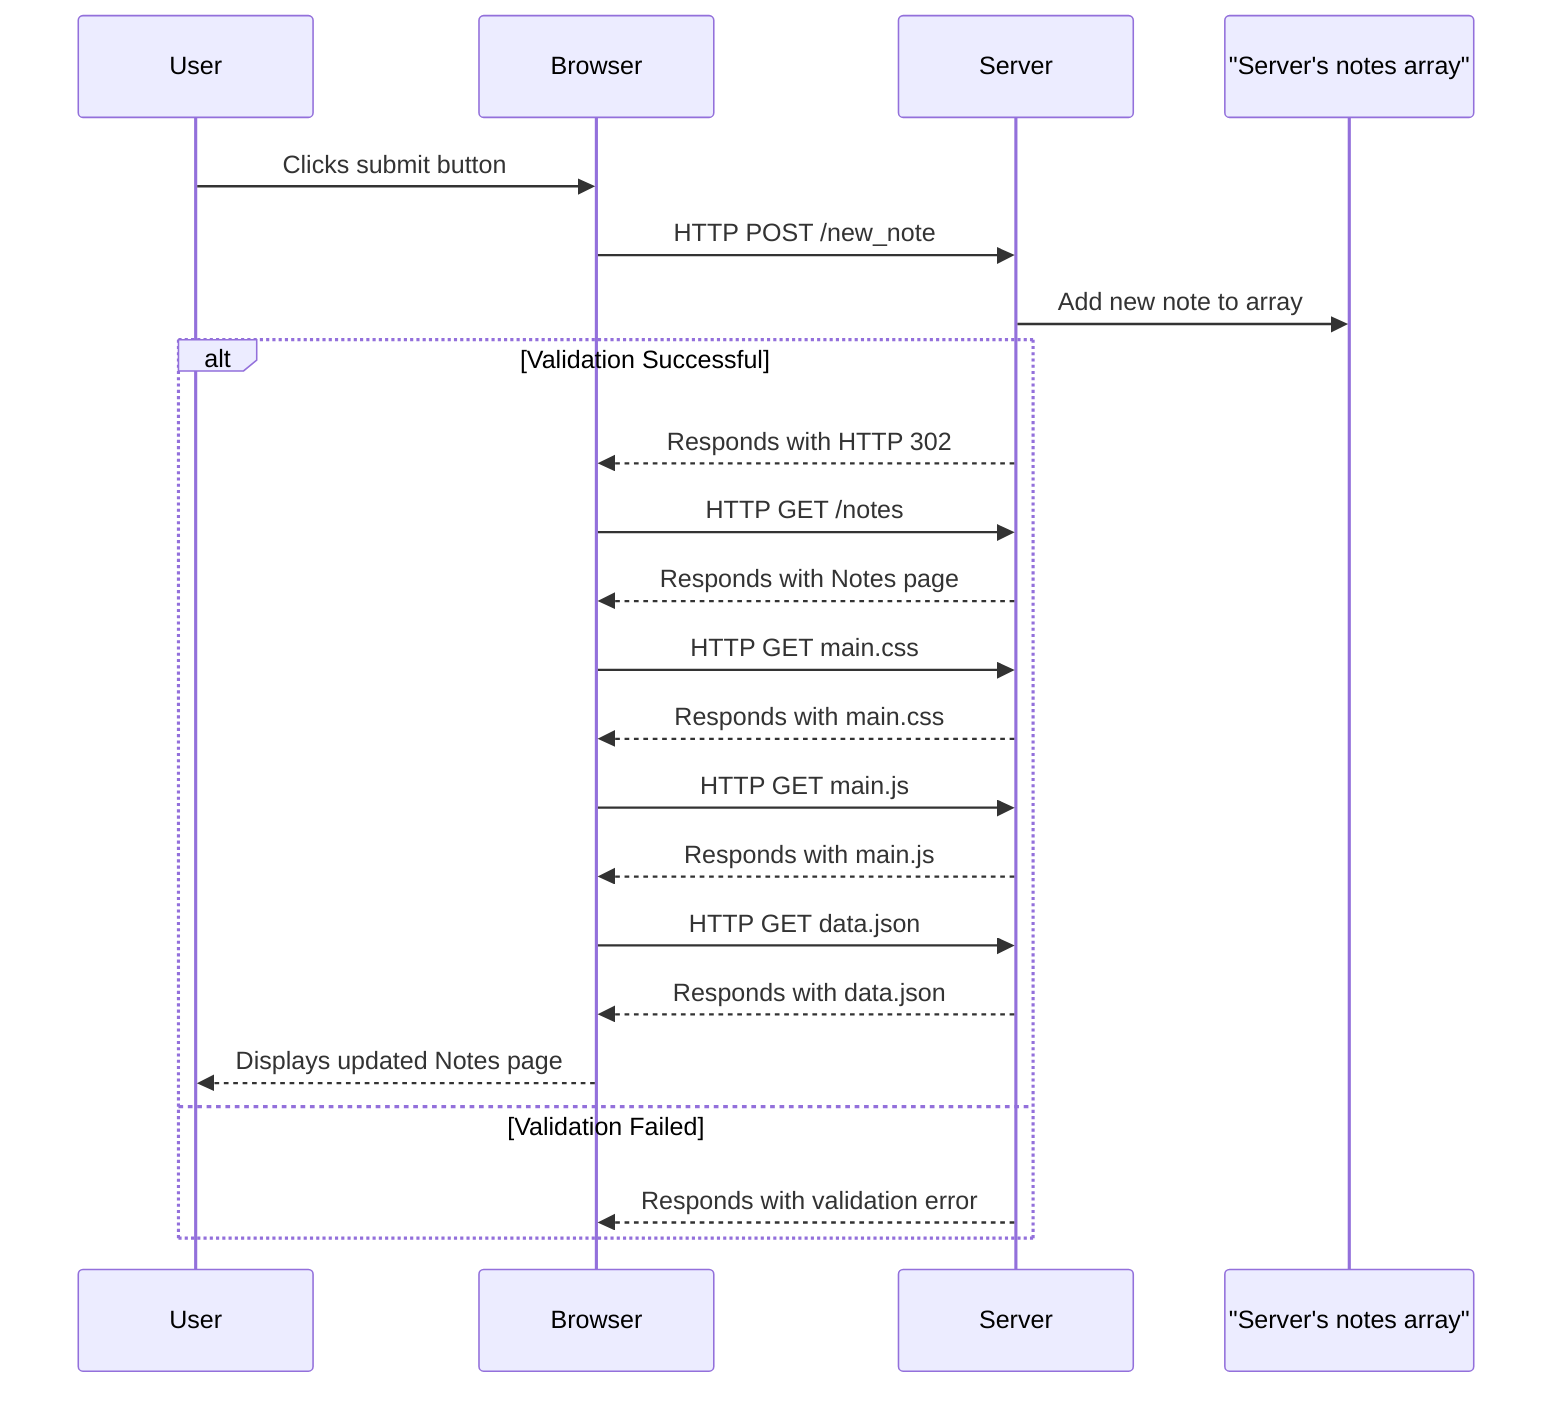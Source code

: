 sequenceDiagram
    participant User as User
    participant Browser as Browser
    participant Server as Server
    participant NotesArray as "Server's notes array"

    User->>Browser: Clicks submit button
    Browser->>Server: HTTP POST /new_note
    Server->>NotesArray: Add new note to array
    alt Validation Successful
        Server-->>Browser: Responds with HTTP 302
        Browser->>Server: HTTP GET /notes
        Server-->>Browser: Responds with Notes page
        Browser->>Server: HTTP GET main.css
        Server-->>Browser: Responds with main.css
        Browser->>Server: HTTP GET main.js
        Server-->>Browser: Responds with main.js
        Browser->>Server: HTTP GET data.json
        Server-->>Browser: Responds with data.json
        Browser-->>User: Displays updated Notes page
    else Validation Failed
        Server-->>Browser: Responds with validation error
    end